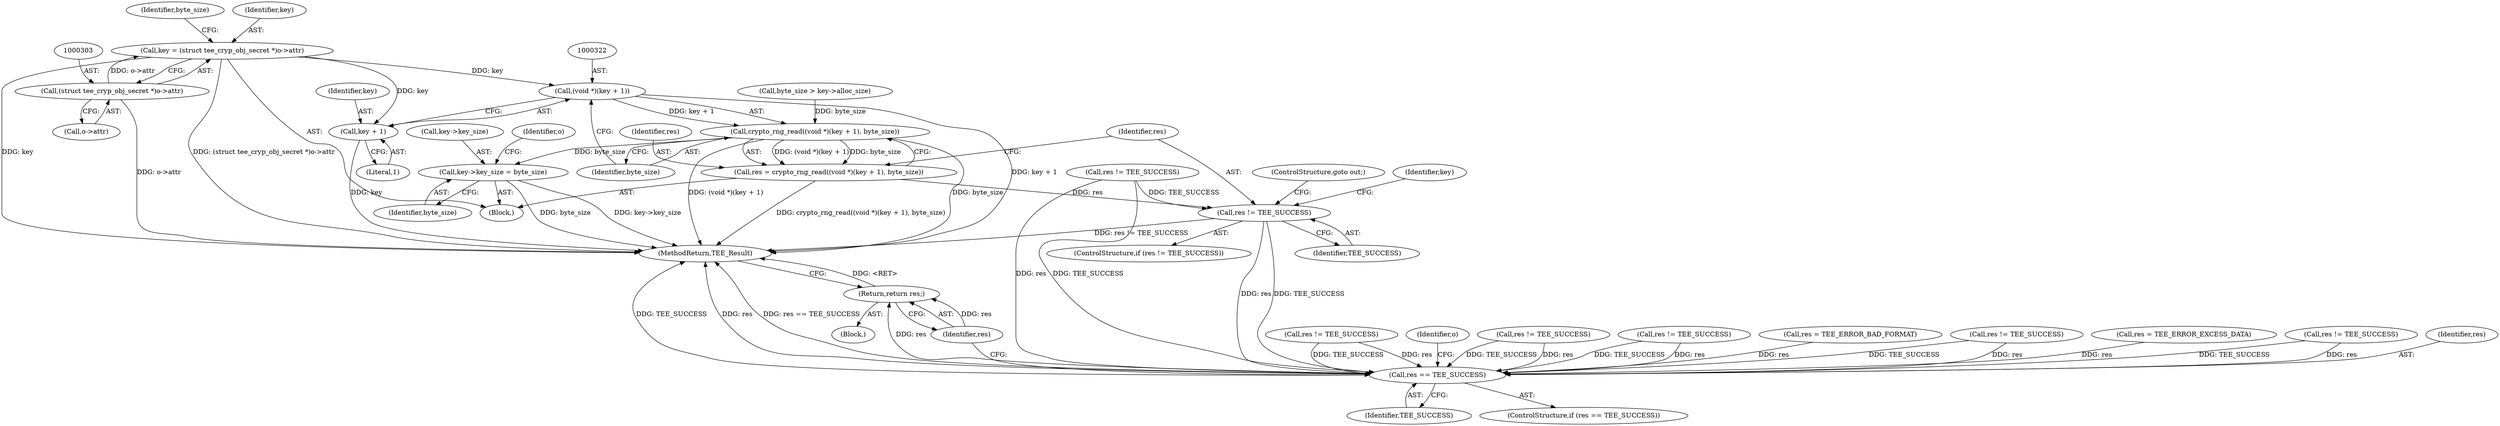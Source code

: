 digraph "0_optee_os_a637243270fc1faae16de059091795c32d86e65e_0@pointer" {
"1000300" [label="(Call,key = (struct tee_cryp_obj_secret *)o->attr)"];
"1000302" [label="(Call,(struct tee_cryp_obj_secret *)o->attr)"];
"1000321" [label="(Call,(void *)(key + 1))"];
"1000320" [label="(Call,crypto_rng_read((void *)(key + 1), byte_size))"];
"1000318" [label="(Call,res = crypto_rng_read((void *)(key + 1), byte_size))"];
"1000328" [label="(Call,res != TEE_SUCCESS)"];
"1000416" [label="(Call,res == TEE_SUCCESS)"];
"1000434" [label="(Return,return res;)"];
"1000332" [label="(Call,key->key_size = byte_size)"];
"1000323" [label="(Call,key + 1)"];
"1000309" [label="(Identifier,byte_size)"];
"1000324" [label="(Identifier,key)"];
"1000258" [label="(Block,)"];
"1000359" [label="(Call,res != TEE_SUCCESS)"];
"1000321" [label="(Call,(void *)(key + 1))"];
"1000248" [label="(Call,res != TEE_SUCCESS)"];
"1000436" [label="(MethodReturn,TEE_Result)"];
"1000332" [label="(Call,key->key_size = byte_size)"];
"1000435" [label="(Identifier,res)"];
"1000319" [label="(Identifier,res)"];
"1000301" [label="(Identifier,key)"];
"1000329" [label="(Identifier,res)"];
"1000423" [label="(Identifier,o)"];
"1000372" [label="(Call,res != TEE_SUCCESS)"];
"1000111" [label="(Block,)"];
"1000323" [label="(Call,key + 1)"];
"1000333" [label="(Call,key->key_size)"];
"1000403" [label="(Call,res != TEE_SUCCESS)"];
"1000320" [label="(Call,crypto_rng_read((void *)(key + 1), byte_size))"];
"1000330" [label="(Identifier,TEE_SUCCESS)"];
"1000302" [label="(Call,(struct tee_cryp_obj_secret *)o->attr)"];
"1000304" [label="(Call,o->attr)"];
"1000409" [label="(Call,res = TEE_ERROR_BAD_FORMAT)"];
"1000236" [label="(Call,res != TEE_SUCCESS)"];
"1000326" [label="(Identifier,byte_size)"];
"1000336" [label="(Identifier,byte_size)"];
"1000339" [label="(Identifier,o)"];
"1000314" [label="(Call,res = TEE_ERROR_EXCESS_DATA)"];
"1000325" [label="(Literal,1)"];
"1000387" [label="(Call,res != TEE_SUCCESS)"];
"1000327" [label="(ControlStructure,if (res != TEE_SUCCESS))"];
"1000300" [label="(Call,key = (struct tee_cryp_obj_secret *)o->attr)"];
"1000434" [label="(Return,return res;)"];
"1000418" [label="(Identifier,TEE_SUCCESS)"];
"1000417" [label="(Identifier,res)"];
"1000415" [label="(ControlStructure,if (res == TEE_SUCCESS))"];
"1000416" [label="(Call,res == TEE_SUCCESS)"];
"1000308" [label="(Call,byte_size > key->alloc_size)"];
"1000318" [label="(Call,res = crypto_rng_read((void *)(key + 1), byte_size))"];
"1000328" [label="(Call,res != TEE_SUCCESS)"];
"1000331" [label="(ControlStructure,goto out;)"];
"1000334" [label="(Identifier,key)"];
"1000300" -> "1000258"  [label="AST: "];
"1000300" -> "1000302"  [label="CFG: "];
"1000301" -> "1000300"  [label="AST: "];
"1000302" -> "1000300"  [label="AST: "];
"1000309" -> "1000300"  [label="CFG: "];
"1000300" -> "1000436"  [label="DDG: key"];
"1000300" -> "1000436"  [label="DDG: (struct tee_cryp_obj_secret *)o->attr"];
"1000302" -> "1000300"  [label="DDG: o->attr"];
"1000300" -> "1000321"  [label="DDG: key"];
"1000300" -> "1000323"  [label="DDG: key"];
"1000302" -> "1000304"  [label="CFG: "];
"1000303" -> "1000302"  [label="AST: "];
"1000304" -> "1000302"  [label="AST: "];
"1000302" -> "1000436"  [label="DDG: o->attr"];
"1000321" -> "1000320"  [label="AST: "];
"1000321" -> "1000323"  [label="CFG: "];
"1000322" -> "1000321"  [label="AST: "];
"1000323" -> "1000321"  [label="AST: "];
"1000326" -> "1000321"  [label="CFG: "];
"1000321" -> "1000436"  [label="DDG: key + 1"];
"1000321" -> "1000320"  [label="DDG: key + 1"];
"1000320" -> "1000318"  [label="AST: "];
"1000320" -> "1000326"  [label="CFG: "];
"1000326" -> "1000320"  [label="AST: "];
"1000318" -> "1000320"  [label="CFG: "];
"1000320" -> "1000436"  [label="DDG: byte_size"];
"1000320" -> "1000436"  [label="DDG: (void *)(key + 1)"];
"1000320" -> "1000318"  [label="DDG: (void *)(key + 1)"];
"1000320" -> "1000318"  [label="DDG: byte_size"];
"1000308" -> "1000320"  [label="DDG: byte_size"];
"1000320" -> "1000332"  [label="DDG: byte_size"];
"1000318" -> "1000258"  [label="AST: "];
"1000319" -> "1000318"  [label="AST: "];
"1000329" -> "1000318"  [label="CFG: "];
"1000318" -> "1000436"  [label="DDG: crypto_rng_read((void *)(key + 1), byte_size)"];
"1000318" -> "1000328"  [label="DDG: res"];
"1000328" -> "1000327"  [label="AST: "];
"1000328" -> "1000330"  [label="CFG: "];
"1000329" -> "1000328"  [label="AST: "];
"1000330" -> "1000328"  [label="AST: "];
"1000331" -> "1000328"  [label="CFG: "];
"1000334" -> "1000328"  [label="CFG: "];
"1000328" -> "1000436"  [label="DDG: res != TEE_SUCCESS"];
"1000248" -> "1000328"  [label="DDG: TEE_SUCCESS"];
"1000328" -> "1000416"  [label="DDG: res"];
"1000328" -> "1000416"  [label="DDG: TEE_SUCCESS"];
"1000416" -> "1000415"  [label="AST: "];
"1000416" -> "1000418"  [label="CFG: "];
"1000417" -> "1000416"  [label="AST: "];
"1000418" -> "1000416"  [label="AST: "];
"1000423" -> "1000416"  [label="CFG: "];
"1000435" -> "1000416"  [label="CFG: "];
"1000416" -> "1000436"  [label="DDG: res == TEE_SUCCESS"];
"1000416" -> "1000436"  [label="DDG: TEE_SUCCESS"];
"1000416" -> "1000436"  [label="DDG: res"];
"1000403" -> "1000416"  [label="DDG: res"];
"1000403" -> "1000416"  [label="DDG: TEE_SUCCESS"];
"1000387" -> "1000416"  [label="DDG: res"];
"1000387" -> "1000416"  [label="DDG: TEE_SUCCESS"];
"1000372" -> "1000416"  [label="DDG: res"];
"1000372" -> "1000416"  [label="DDG: TEE_SUCCESS"];
"1000409" -> "1000416"  [label="DDG: res"];
"1000359" -> "1000416"  [label="DDG: res"];
"1000359" -> "1000416"  [label="DDG: TEE_SUCCESS"];
"1000248" -> "1000416"  [label="DDG: res"];
"1000248" -> "1000416"  [label="DDG: TEE_SUCCESS"];
"1000236" -> "1000416"  [label="DDG: res"];
"1000236" -> "1000416"  [label="DDG: TEE_SUCCESS"];
"1000314" -> "1000416"  [label="DDG: res"];
"1000416" -> "1000434"  [label="DDG: res"];
"1000434" -> "1000111"  [label="AST: "];
"1000434" -> "1000435"  [label="CFG: "];
"1000435" -> "1000434"  [label="AST: "];
"1000436" -> "1000434"  [label="CFG: "];
"1000434" -> "1000436"  [label="DDG: <RET>"];
"1000435" -> "1000434"  [label="DDG: res"];
"1000332" -> "1000258"  [label="AST: "];
"1000332" -> "1000336"  [label="CFG: "];
"1000333" -> "1000332"  [label="AST: "];
"1000336" -> "1000332"  [label="AST: "];
"1000339" -> "1000332"  [label="CFG: "];
"1000332" -> "1000436"  [label="DDG: key->key_size"];
"1000332" -> "1000436"  [label="DDG: byte_size"];
"1000323" -> "1000325"  [label="CFG: "];
"1000324" -> "1000323"  [label="AST: "];
"1000325" -> "1000323"  [label="AST: "];
"1000323" -> "1000436"  [label="DDG: key"];
}
